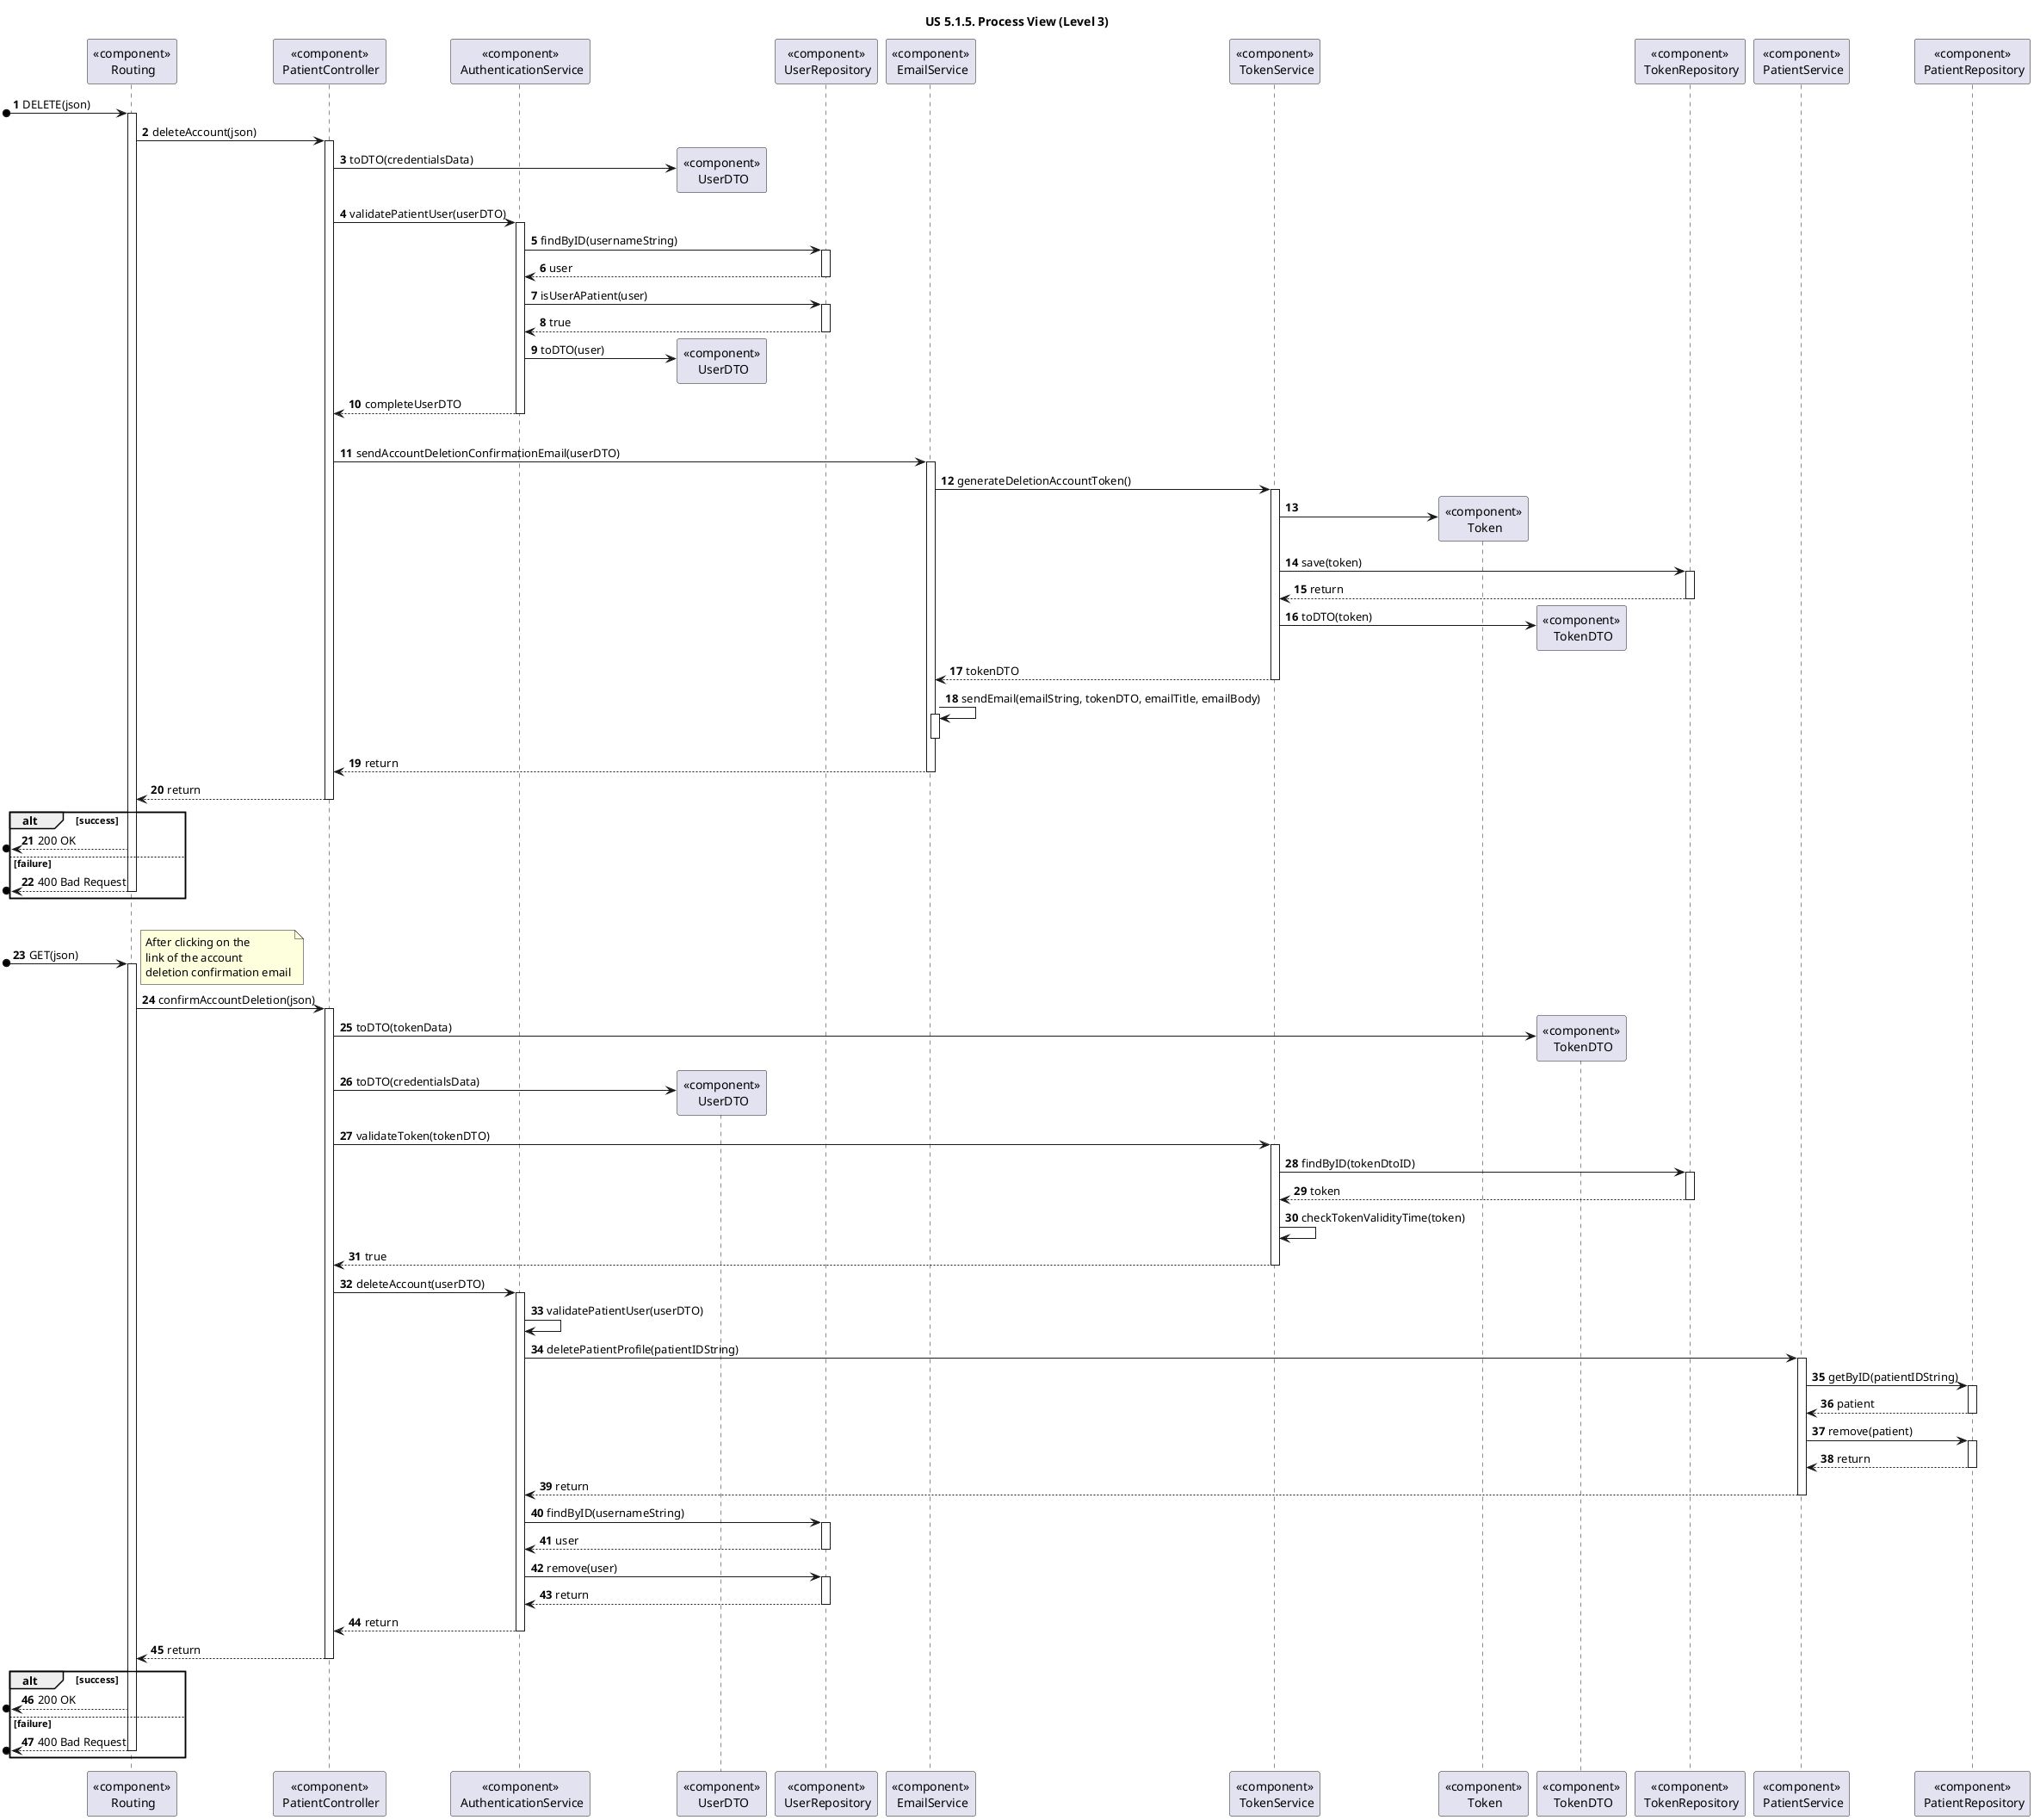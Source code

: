 @startuml
'https://plantuml.com/sequence-diagram

title "US 5.1.5. Process View (Level 3)"

autonumber

participant "<<component>>\n Routing" as ROUTE
participant "<<component>>\n PatientController" as CONTROL

participant "<<component>>\n AuthenticationService" as AUTHServ

participant "<<component>>\n UserDTO" as UserDTO

participant "<<component>>\n UserRepository" as AUTHRepo

participant "<<component>>\n EmailService" as EMAILServ

participant "<<component>>\n TokenService" as TOKENServ
participant "<<component>>\n Token" as TOKEN
participant "<<component>>\n TokenDTO" as TokenDTO
participant "<<component>>\n TokenRepository" as TOKENRepo

participant "<<component>>\n PatientService" as PATIENTServ
participant "<<component>>\n PatientRepository" as PATIENTRepo


[o-> ROUTE : DELETE(json)
activate ROUTE

ROUTE -> CONTROL : deleteAccount(json)
activate CONTROL

CONTROL -> UserDTO** : toDTO(credentialsData)

CONTROL -> AUTHServ : validatePatientUser(userDTO)
activate AUTHServ

AUTHServ -> AUTHRepo : findByID(usernameString)
activate AUTHRepo


AUTHRepo --> AUTHServ : user
deactivate AUTHRepo

AUTHServ -> AUTHRepo : isUserAPatient(user)
activate AUTHRepo

AUTHRepo --> AUTHServ : true
deactivate AUTHRepo

AUTHServ -> UserDTO ** : toDTO(user)

AUTHServ --> CONTROL : completeUserDTO
deactivate AUTHServ

|||
'SENDING EMAIL

CONTROL -> EMAILServ : sendAccountDeletionConfirmationEmail(userDTO)
activate EMAILServ

EMAILServ -> TOKENServ : generateDeletionAccountToken()
activate TOKENServ

TOKENServ -> TOKEN **

TOKENServ -> TOKENRepo : save(token)
activate TOKENRepo


TOKENRepo --> TOKENServ : return
deactivate TOKENRepo

TOKENServ -> TokenDTO ** : toDTO(token)

TOKENServ --> EMAILServ : tokenDTO
deactivate TOKENServ

EMAILServ -> EMAILServ : sendEmail(emailString, tokenDTO, emailTitle, emailBody)
activate EMAILServ
deactivate EMAILServ


EMAILServ --> CONTROL : return
deactivate EMAILServ

CONTROL --> ROUTE : return
deactivate CONTROL

alt success
[o<-- ROUTE : 200 OK

else failure

[o<-- ROUTE : 400 Bad Request
deactivate ROUTE
end alt

|||

'CONFIRMATION

[o-> ROUTE : GET(json)
note left
After clicking on the
link of the account
deletion confirmation email
end note
activate ROUTE

ROUTE -> CONTROL : confirmAccountDeletion(json)
activate CONTROL

CONTROL -> TokenDTO ** : toDTO(tokenData)
CONTROL -> UserDTO ** : toDTO(credentialsData)

CONTROL -> TOKENServ : validateToken(tokenDTO)
activate TOKENServ

TOKENServ -> TOKENRepo : findByID(tokenDtoID)
activate TOKENRepo

TOKENRepo --> TOKENServ : token
deactivate TOKENRepo

TOKENServ -> TOKENServ : checkTokenValidityTime(token)

TOKENServ --> CONTROL : true
deactivate TOKENServ

CONTROL -> AUTHServ : deleteAccount(userDTO)
activate AUTHServ

AUTHServ -> AUTHServ : validatePatientUser(userDTO)

AUTHServ -> PATIENTServ : deletePatientProfile(patientIDString)
activate PATIENTServ

PATIENTServ -> PATIENTRepo : getByID(patientIDString)
activate PATIENTRepo

PATIENTRepo --> PATIENTServ : patient
deactivate PATIENTRepo

PATIENTServ -> PATIENTRepo : remove(patient)
activate PATIENTRepo


PATIENTRepo --> PATIENTServ : return
deactivate PATIENTRepo

PATIENTServ --> AUTHServ : return
deactivate PATIENTServ

AUTHServ -> AUTHRepo :  findByID(usernameString)
activate AUTHRepo

AUTHRepo --> AUTHServ : user
deactivate AUTHRepo

AUTHServ -> AUTHRepo : remove(user)
activate AUTHRepo


AUTHRepo --> AUTHServ : return
deactivate AUTHRepo

AUTHServ --> CONTROL : return
deactivate AUTHServ

CONTROL --> ROUTE : return
deactivate CONTROL

alt success
[o<-- ROUTE : 200 OK

else failure

[o<-- ROUTE : 400 Bad Request
deactivate ROUTE
end alt

@enduml